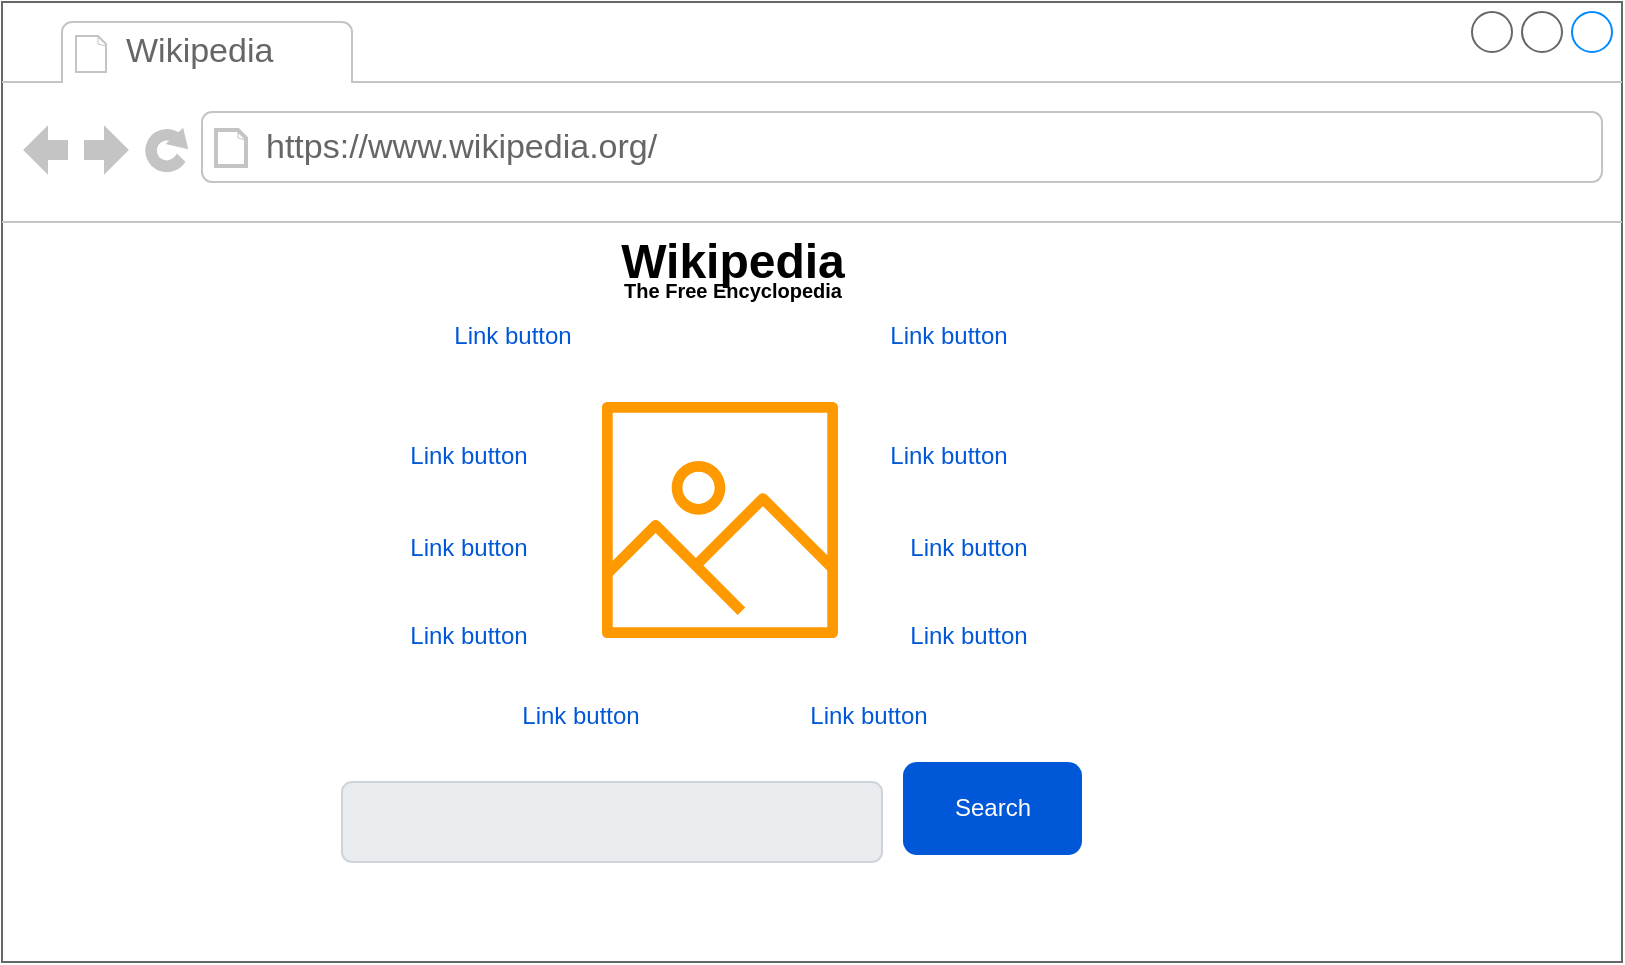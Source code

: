 <mxfile>
    <diagram id="NZDmTrSZMK6VLAr1k8lg" name="Page-1">
        <mxGraphModel dx="820" dy="478" grid="1" gridSize="10" guides="1" tooltips="1" connect="1" arrows="1" fold="1" page="1" pageScale="1" pageWidth="850" pageHeight="1100" math="0" shadow="0">
            <root>
                <mxCell id="0"/>
                <mxCell id="1" parent="0"/>
                <mxCell id="2" value="" style="strokeWidth=1;shadow=0;dashed=0;align=center;html=1;shape=mxgraph.mockup.containers.browserWindow;rSize=0;strokeColor=#666666;strokeColor2=#008cff;strokeColor3=#c4c4c4;mainText=,;recursiveResize=0;" vertex="1" parent="1">
                    <mxGeometry x="100" y="40" width="810" height="480" as="geometry"/>
                </mxCell>
                <mxCell id="3" value="Wikipedia" style="strokeWidth=1;shadow=0;dashed=0;align=center;html=1;shape=mxgraph.mockup.containers.anchor;fontSize=17;fontColor=#666666;align=left;" vertex="1" parent="2">
                    <mxGeometry x="60" y="12" width="110" height="26" as="geometry"/>
                </mxCell>
                <mxCell id="4" value="https://www.wikipedia.org/" style="strokeWidth=1;shadow=0;dashed=0;align=center;html=1;shape=mxgraph.mockup.containers.anchor;rSize=0;fontSize=17;fontColor=#666666;align=left;" vertex="1" parent="2">
                    <mxGeometry x="130" y="60" width="250" height="26" as="geometry"/>
                </mxCell>
                <mxCell id="5" value="" style="outlineConnect=0;fontColor=#232F3E;gradientColor=none;fillColor=#FF9900;strokeColor=none;dashed=0;verticalLabelPosition=bottom;verticalAlign=top;align=center;html=1;fontSize=12;fontStyle=0;aspect=fixed;pointerEvents=1;shape=mxgraph.aws4.container_registry_image;" vertex="1" parent="2">
                    <mxGeometry x="300" y="200" width="118" height="118" as="geometry"/>
                </mxCell>
                <mxCell id="6" value="Link button" style="fillColor=none;strokeColor=none;html=1;fontColor=#0057D8;align=center;verticalAlign=middle;fontStyle=0;fontSize=12" vertex="1" parent="2">
                    <mxGeometry x="430" y="210" width="86" height="33" as="geometry"/>
                </mxCell>
                <mxCell id="7" value="Link button" style="fillColor=none;strokeColor=none;html=1;fontColor=#0057D8;align=center;verticalAlign=middle;fontStyle=0;fontSize=12" vertex="1" parent="2">
                    <mxGeometry x="440" y="256.5" width="86" height="33" as="geometry"/>
                </mxCell>
                <mxCell id="8" value="Link button" style="fillColor=none;strokeColor=none;html=1;fontColor=#0057D8;align=center;verticalAlign=middle;fontStyle=0;fontSize=12" vertex="1" parent="2">
                    <mxGeometry x="440" y="300" width="86" height="33" as="geometry"/>
                </mxCell>
                <mxCell id="9" value="Link button" style="fillColor=none;strokeColor=none;html=1;fontColor=#0057D8;align=center;verticalAlign=middle;fontStyle=0;fontSize=12" vertex="1" parent="2">
                    <mxGeometry x="390" y="340" width="86" height="33" as="geometry"/>
                </mxCell>
                <mxCell id="10" value="Link button" style="fillColor=none;strokeColor=none;html=1;fontColor=#0057D8;align=center;verticalAlign=middle;fontStyle=0;fontSize=12" vertex="1" parent="2">
                    <mxGeometry x="246" y="340" width="86" height="33" as="geometry"/>
                </mxCell>
                <mxCell id="12" value="Link button" style="fillColor=none;strokeColor=none;html=1;fontColor=#0057D8;align=center;verticalAlign=middle;fontStyle=0;fontSize=12" vertex="1" parent="2">
                    <mxGeometry x="212" y="150" width="86" height="33" as="geometry"/>
                </mxCell>
                <mxCell id="15" value="Link button" style="fillColor=none;strokeColor=none;html=1;fontColor=#0057D8;align=center;verticalAlign=middle;fontStyle=0;fontSize=12" vertex="1" parent="2">
                    <mxGeometry x="190" y="256.5" width="86" height="33" as="geometry"/>
                </mxCell>
                <mxCell id="11" value="Link button" style="fillColor=none;strokeColor=none;html=1;fontColor=#0057D8;align=center;verticalAlign=middle;fontStyle=0;fontSize=12" vertex="1" parent="2">
                    <mxGeometry x="190" y="300" width="86" height="33" as="geometry"/>
                </mxCell>
                <mxCell id="17" value="Wikipedia" style="text;strokeColor=none;fillColor=none;html=1;fontSize=24;fontStyle=1;verticalAlign=middle;align=center;" vertex="1" parent="2">
                    <mxGeometry x="200" y="110" width="330" height="40" as="geometry"/>
                </mxCell>
                <mxCell id="18" value="&lt;font style=&quot;font-size: 10px&quot;&gt;The Free Encyclopedia&lt;/font&gt;" style="text;strokeColor=none;fillColor=none;html=1;fontSize=24;fontStyle=1;verticalAlign=middle;align=center;" vertex="1" parent="2">
                    <mxGeometry x="315" y="120" width="100" height="40" as="geometry"/>
                </mxCell>
                <mxCell id="19" value="" style="html=1;shadow=0;dashed=0;shape=mxgraph.bootstrap.rrect;rSize=5;strokeColor=#CED4DA;strokeWidth=1;fillColor=#E9ECEF;fontColor=#505050;whiteSpace=wrap;align=left;verticalAlign=middle;spacingLeft=10;fontSize=14;" vertex="1" parent="2">
                    <mxGeometry x="170" y="390" width="270" height="40" as="geometry"/>
                </mxCell>
                <mxCell id="24" value="Search" style="rounded=1;fillColor=#0057D8;align=center;strokeColor=none;html=1;fontColor=#ffffff;fontSize=12" vertex="1" parent="2">
                    <mxGeometry x="450.5" y="380" width="89.5" height="46.5" as="geometry"/>
                </mxCell>
                <mxCell id="14" value="Link button" style="fillColor=none;strokeColor=none;html=1;fontColor=#0057D8;align=center;verticalAlign=middle;fontStyle=0;fontSize=12" vertex="1" parent="1">
                    <mxGeometry x="530" y="190" width="86" height="33" as="geometry"/>
                </mxCell>
                <mxCell id="16" value="Link button" style="fillColor=none;strokeColor=none;html=1;fontColor=#0057D8;align=center;verticalAlign=middle;fontStyle=0;fontSize=12" vertex="1" parent="1">
                    <mxGeometry x="290" y="250" width="86" height="33" as="geometry"/>
                </mxCell>
            </root>
        </mxGraphModel>
    </diagram>
</mxfile>